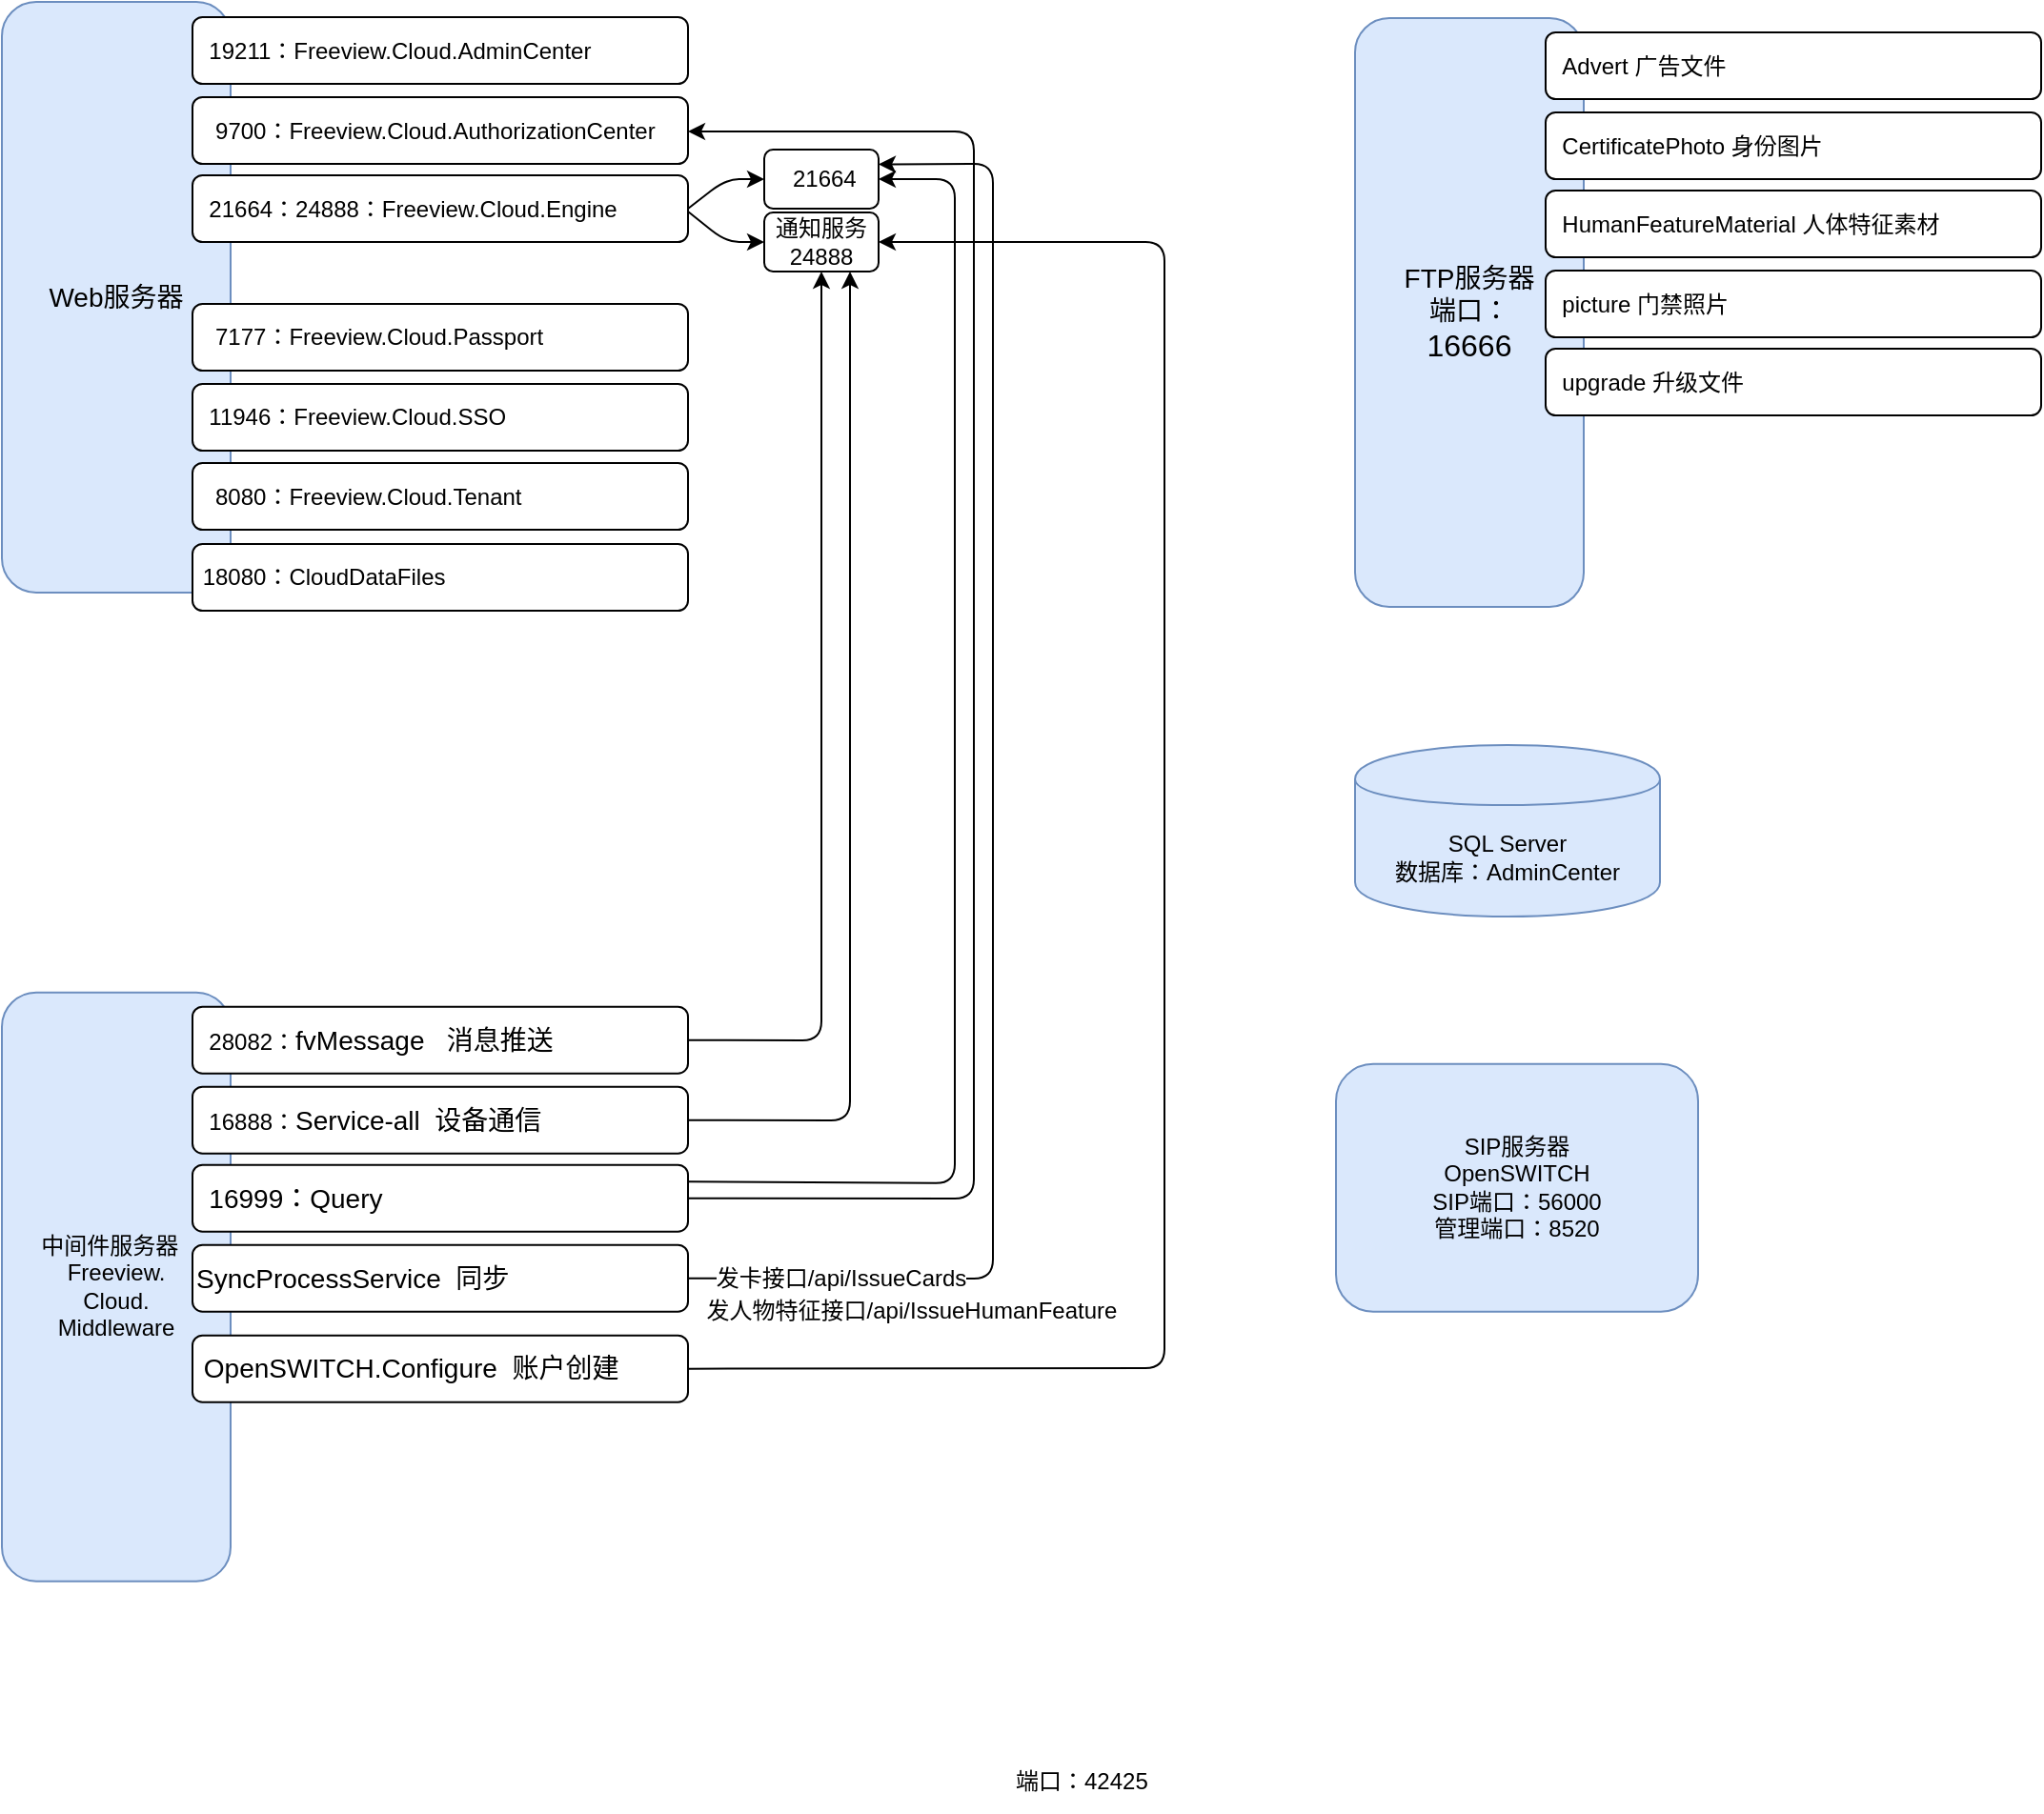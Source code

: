 <mxfile version="10.9.8" type="github"><diagram id="BSf0iuqVg8LMds7inDth" name="Page-1"><mxGraphModel dx="1102" dy="517" grid="1" gridSize="10" guides="1" tooltips="1" connect="1" arrows="1" fold="1" page="1" pageScale="1" pageWidth="827" pageHeight="1169" math="0" shadow="0"><root><mxCell id="0"/><mxCell id="1" parent="0"/><mxCell id="S9xYcaMsWKqly2W5Ag4P-1" value="SQL Server&lt;br&gt;数据库：AdminCenter" style="shape=cylinder;whiteSpace=wrap;html=1;boundedLbl=1;backgroundOutline=1;fillColor=#dae8fc;strokeColor=#6c8ebf;" parent="1" vertex="1"><mxGeometry x="780" y="420" width="160" height="90" as="geometry"/></mxCell><mxCell id="S9xYcaMsWKqly2W5Ag4P-3" value="&lt;span style=&quot;font-size: 10.5pt&quot;&gt;Web服务器&lt;br&gt;&lt;/span&gt;" style="rounded=1;whiteSpace=wrap;html=1;fillColor=#dae8fc;strokeColor=#6c8ebf;" parent="1" vertex="1"><mxGeometry x="70" y="30" width="120" height="310" as="geometry"/></mxCell><mxCell id="S9xYcaMsWKqly2W5Ag4P-4" value="&amp;nbsp;&amp;nbsp;&lt;span lang=&quot;EN-US&quot; style=&quot;font-size: 12px;&quot;&gt;19211：&lt;/span&gt;Freeview.Cloud.AdminCenter" style="rounded=1;whiteSpace=wrap;html=1;align=left;fontSize=12;" parent="1" vertex="1"><mxGeometry x="170" y="38" width="260" height="35" as="geometry"/></mxCell><mxCell id="S9xYcaMsWKqly2W5Ag4P-5" value="&amp;nbsp; &amp;nbsp;&lt;span lang=&quot;EN-US&quot; style=&quot;font-size: 12px&quot;&gt;9700：&lt;/span&gt;Freeview.Cloud.AuthorizationCenter" style="rounded=1;whiteSpace=wrap;html=1;align=left;fontSize=12;" parent="1" vertex="1"><mxGeometry x="170" y="80" width="260" height="35" as="geometry"/></mxCell><mxCell id="S9xYcaMsWKqly2W5Ag4P-6" value="&amp;nbsp;&amp;nbsp;&lt;span lang=&quot;EN-US&quot; style=&quot;font-size: 12px&quot;&gt;21664：24888：&lt;/span&gt;Freeview.Cloud.Engine" style="rounded=1;whiteSpace=wrap;html=1;align=left;fontSize=12;" parent="1" vertex="1"><mxGeometry x="170" y="121" width="260" height="35" as="geometry"/></mxCell><mxCell id="S9xYcaMsWKqly2W5Ag4P-8" value="&amp;nbsp; &amp;nbsp;7177：Freeview.Cloud.Passport" style="rounded=1;whiteSpace=wrap;html=1;align=left;" parent="1" vertex="1"><mxGeometry x="170" y="188.5" width="260" height="35" as="geometry"/></mxCell><mxCell id="S9xYcaMsWKqly2W5Ag4P-9" value="&amp;nbsp;&amp;nbsp;&lt;span lang=&quot;EN-US&quot; style=&quot;font-size: 12px;&quot;&gt;11946：&lt;/span&gt;Freeview.Cloud.SSO" style="rounded=1;whiteSpace=wrap;html=1;align=left;fontSize=12;" parent="1" vertex="1"><mxGeometry x="170" y="230.5" width="260" height="35" as="geometry"/></mxCell><mxCell id="S9xYcaMsWKqly2W5Ag4P-10" value="&amp;nbsp; &amp;nbsp;8080：Freeview.Cloud.Tenant" style="rounded=1;whiteSpace=wrap;html=1;align=left;" parent="1" vertex="1"><mxGeometry x="170" y="272" width="260" height="35" as="geometry"/></mxCell><mxCell id="S9xYcaMsWKqly2W5Ag4P-14" value="&lt;span style=&quot;font-size: 10.5pt&quot;&gt;FTP服务器&lt;br&gt;端口：&lt;br&gt;&lt;/span&gt;&lt;span lang=&quot;EN-US&quot; style=&quot;font-size: 12.0pt&quot;&gt;16666&lt;/span&gt;&lt;span style=&quot;font-size: 10.5pt&quot;&gt;&lt;br&gt;&lt;/span&gt;" style="rounded=1;whiteSpace=wrap;html=1;fillColor=#dae8fc;strokeColor=#6c8ebf;" parent="1" vertex="1"><mxGeometry x="780" y="38.5" width="120" height="309" as="geometry"/></mxCell><mxCell id="S9xYcaMsWKqly2W5Ag4P-15" value="&amp;nbsp;&amp;nbsp;&lt;span style=&quot;white-space: nowrap&quot;&gt;Advert 广告文件&lt;/span&gt;" style="rounded=1;whiteSpace=wrap;html=1;align=left;" parent="1" vertex="1"><mxGeometry x="880" y="46" width="260" height="35" as="geometry"/></mxCell><mxCell id="S9xYcaMsWKqly2W5Ag4P-16" value="&amp;nbsp;&amp;nbsp;&lt;span style=&quot;white-space: nowrap&quot;&gt;CertificatePhoto 身份图片&lt;/span&gt;" style="rounded=1;whiteSpace=wrap;html=1;align=left;" parent="1" vertex="1"><mxGeometry x="880" y="88" width="260" height="35" as="geometry"/></mxCell><mxCell id="S9xYcaMsWKqly2W5Ag4P-17" value="&lt;span style=&quot;white-space: nowrap&quot;&gt;&amp;nbsp; HumanFeatureMaterial 人体特征素材&lt;/span&gt;" style="rounded=1;whiteSpace=wrap;html=1;align=left;" parent="1" vertex="1"><mxGeometry x="880" y="129" width="260" height="35" as="geometry"/></mxCell><mxCell id="S9xYcaMsWKqly2W5Ag4P-18" value="&amp;nbsp;&amp;nbsp;&lt;span style=&quot;white-space: nowrap&quot;&gt;picture 门禁照片&lt;/span&gt;" style="rounded=1;whiteSpace=wrap;html=1;align=left;" parent="1" vertex="1"><mxGeometry x="880" y="171" width="260" height="35" as="geometry"/></mxCell><mxCell id="S9xYcaMsWKqly2W5Ag4P-19" value="&amp;nbsp;&amp;nbsp;&lt;span style=&quot;white-space: nowrap&quot;&gt;upgrade 升级文件&lt;/span&gt;" style="rounded=1;whiteSpace=wrap;html=1;align=left;" parent="1" vertex="1"><mxGeometry x="880" y="212" width="260" height="35" as="geometry"/></mxCell><mxCell id="S9xYcaMsWKqly2W5Ag4P-20" value="SIP服务器&lt;br&gt;OpenSWITCH&lt;br&gt;SIP端口：56000&lt;br&gt;管理端口：8520" style="rounded=1;whiteSpace=wrap;html=1;fontSize=12;align=center;fillColor=#dae8fc;strokeColor=#6c8ebf;" parent="1" vertex="1"><mxGeometry x="770" y="587.333" width="190" height="130" as="geometry"/></mxCell><mxCell id="S9xYcaMsWKqly2W5Ag4P-21" value="&amp;nbsp;18080：CloudDataFiles" style="rounded=1;whiteSpace=wrap;html=1;align=left;" parent="1" vertex="1"><mxGeometry x="170" y="314.5" width="260" height="35" as="geometry"/></mxCell><mxCell id="S9xYcaMsWKqly2W5Ag4P-22" value="中间件服务器&amp;nbsp;&amp;nbsp;&lt;br&gt;Freeview.&lt;br&gt;Cloud.&lt;br&gt;Middleware" style="rounded=1;whiteSpace=wrap;html=1;fillColor=#dae8fc;strokeColor=#6c8ebf;" parent="1" vertex="1"><mxGeometry x="70" y="549.833" width="120" height="309" as="geometry"/></mxCell><mxCell id="S9xYcaMsWKqly2W5Ag4P-23" value="&amp;nbsp; &lt;span style=&quot;white-space: nowrap&quot;&gt;28082：&lt;/span&gt;&lt;span lang=&quot;EN-US&quot; style=&quot;font-size: 10.5pt ; font-family: &amp;#34;calibri&amp;#34; , sans-serif&quot;&gt;fvMessage&amp;nbsp; &amp;nbsp;消息推送&lt;/span&gt;" style="rounded=1;whiteSpace=wrap;html=1;align=left;" parent="1" vertex="1"><mxGeometry x="170" y="557.333" width="260" height="35" as="geometry"/></mxCell><mxCell id="S9xYcaMsWKqly2W5Ag4P-24" value="&amp;nbsp; 16888：&lt;span lang=&quot;EN-US&quot; style=&quot;font-size: 10.5pt ; font-family: &amp;#34;calibri&amp;#34; , sans-serif&quot;&gt;Service-all&amp;nbsp; 设备通信&lt;/span&gt;" style="rounded=1;whiteSpace=wrap;html=1;align=left;fontColor=#000000;" parent="1" vertex="1"><mxGeometry x="170" y="599.333" width="260" height="35" as="geometry"/></mxCell><mxCell id="S9xYcaMsWKqly2W5Ag4P-25" value="&lt;span style=&quot;white-space: nowrap&quot;&gt;&amp;nbsp;&amp;nbsp;&lt;/span&gt;&lt;span lang=&quot;EN-US&quot; style=&quot;font-size: 10.5pt ; font-family: &amp;#34;calibri&amp;#34; , sans-serif&quot;&gt;16999：&lt;/span&gt;&lt;span lang=&quot;EN-US&quot; style=&quot;font-size: 10.5pt ; font-family: &amp;#34;calibri&amp;#34; , sans-serif&quot;&gt;Query&lt;/span&gt;" style="rounded=1;whiteSpace=wrap;html=1;align=left;" parent="1" vertex="1"><mxGeometry x="170" y="640.333" width="260" height="35" as="geometry"/></mxCell><mxCell id="S9xYcaMsWKqly2W5Ag4P-26" value="&lt;span lang=&quot;EN-US&quot; style=&quot;font-size: 10.5pt ; font-family: &amp;#34;calibri&amp;#34; , sans-serif&quot;&gt;SyncProcessService&amp;nbsp; 同步&lt;/span&gt;" style="rounded=1;whiteSpace=wrap;html=1;align=left;" parent="1" vertex="1"><mxGeometry x="170" y="682.333" width="260" height="35" as="geometry"/></mxCell><mxCell id="S9xYcaMsWKqly2W5Ag4P-32" value="&lt;span style=&quot;text-align: left ; white-space: normal&quot;&gt;&amp;nbsp;&lt;/span&gt;&lt;span lang=&quot;EN-US&quot; style=&quot;text-align: left ; white-space: normal&quot;&gt;21664&lt;/span&gt;" style="rounded=1;whiteSpace=wrap;html=1;fontSize=12;fontColor=#000000;align=center;" parent="1" vertex="1"><mxGeometry x="470" y="107.5" width="60" height="31" as="geometry"/></mxCell><mxCell id="S9xYcaMsWKqly2W5Ag4P-33" value="&lt;span style=&quot;text-align: left&quot;&gt;通知服务24888&lt;/span&gt;" style="rounded=1;whiteSpace=wrap;html=1;fontSize=12;fontColor=#000000;align=center;" parent="1" vertex="1"><mxGeometry x="470" y="140.5" width="60" height="31" as="geometry"/></mxCell><mxCell id="S9xYcaMsWKqly2W5Ag4P-37" value="" style="endArrow=classic;html=1;fontSize=12;fontColor=#000000;exitX=1;exitY=0.5;exitDx=0;exitDy=0;entryX=0;entryY=0.5;entryDx=0;entryDy=0;" parent="1" source="S9xYcaMsWKqly2W5Ag4P-6" target="S9xYcaMsWKqly2W5Ag4P-32" edge="1"><mxGeometry width="50" height="50" relative="1" as="geometry"><mxPoint x="420" y="163.5" as="sourcePoint"/><mxPoint x="470" y="113.5" as="targetPoint"/><Array as="points"><mxPoint x="450" y="123"/></Array></mxGeometry></mxCell><mxCell id="S9xYcaMsWKqly2W5Ag4P-39" value="" style="endArrow=classic;html=1;fontSize=12;fontColor=#000000;entryX=0;entryY=0.5;entryDx=0;entryDy=0;" parent="1" target="S9xYcaMsWKqly2W5Ag4P-33" edge="1"><mxGeometry width="50" height="50" relative="1" as="geometry"><mxPoint x="430" y="140" as="sourcePoint"/><mxPoint x="480" y="133" as="targetPoint"/><Array as="points"><mxPoint x="450" y="156"/></Array></mxGeometry></mxCell><mxCell id="S9xYcaMsWKqly2W5Ag4P-40" value="" style="endArrow=classic;html=1;fontSize=12;fontColor=#000000;exitX=1;exitY=0.5;exitDx=0;exitDy=0;entryX=0.5;entryY=1;entryDx=0;entryDy=0;" parent="1" source="S9xYcaMsWKqly2W5Ag4P-23" target="S9xYcaMsWKqly2W5Ag4P-33" edge="1"><mxGeometry width="50" height="50" relative="1" as="geometry"><mxPoint x="475" y="550" as="sourcePoint"/><mxPoint x="525" y="500" as="targetPoint"/><Array as="points"><mxPoint x="500" y="575"/></Array></mxGeometry></mxCell><mxCell id="S9xYcaMsWKqly2W5Ag4P-41" value="" style="endArrow=classic;html=1;fontSize=12;fontColor=#000000;exitX=1;exitY=0.25;exitDx=0;exitDy=0;entryX=1;entryY=0.5;entryDx=0;entryDy=0;" parent="1" source="S9xYcaMsWKqly2W5Ag4P-25" target="S9xYcaMsWKqly2W5Ag4P-32" edge="1"><mxGeometry width="50" height="50" relative="1" as="geometry"><mxPoint x="440" y="585" as="sourcePoint"/><mxPoint x="570" y="130" as="targetPoint"/><Array as="points"><mxPoint x="570" y="650"/><mxPoint x="570" y="123"/></Array></mxGeometry></mxCell><mxCell id="S9xYcaMsWKqly2W5Ag4P-43" value="" style="endArrow=classic;html=1;fontSize=12;fontColor=#000000;exitX=1;exitY=0.5;exitDx=0;exitDy=0;entryX=0.75;entryY=1;entryDx=0;entryDy=0;" parent="1" source="S9xYcaMsWKqly2W5Ag4P-24" target="S9xYcaMsWKqly2W5Ag4P-33" edge="1"><mxGeometry width="50" height="50" relative="1" as="geometry"><mxPoint x="440" y="585" as="sourcePoint"/><mxPoint x="510" y="182" as="targetPoint"/><Array as="points"><mxPoint x="515" y="617"/></Array></mxGeometry></mxCell><mxCell id="S9xYcaMsWKqly2W5Ag4P-44" value="" style="endArrow=classic;html=1;fontSize=12;fontColor=#000000;exitX=1;exitY=0.5;exitDx=0;exitDy=0;" parent="1" source="S9xYcaMsWKqly2W5Ag4P-25" edge="1"><mxGeometry width="50" height="50" relative="1" as="geometry"><mxPoint x="440" y="668" as="sourcePoint"/><mxPoint x="430" y="98" as="targetPoint"/><Array as="points"><mxPoint x="580" y="658"/><mxPoint x="580" y="98"/></Array></mxGeometry></mxCell><mxCell id="S9xYcaMsWKqly2W5Ag4P-45" value="" style="endArrow=classic;html=1;fontSize=12;fontColor=#000000;exitX=1;exitY=0.5;exitDx=0;exitDy=0;entryX=1;entryY=0.25;entryDx=0;entryDy=0;" parent="1" source="S9xYcaMsWKqly2W5Ag4P-26" target="S9xYcaMsWKqly2W5Ag4P-32" edge="1"><mxGeometry width="50" height="50" relative="1" as="geometry"><mxPoint x="440" y="668" as="sourcePoint"/><mxPoint x="440" y="99" as="targetPoint"/><Array as="points"><mxPoint x="590" y="700"/><mxPoint x="590" y="115"/></Array></mxGeometry></mxCell><mxCell id="S9xYcaMsWKqly2W5Ag4P-46" value="发卡接口/api/IssueCards" style="text;html=1;resizable=0;points=[];align=center;verticalAlign=middle;labelBackgroundColor=#ffffff;fontSize=12;fontColor=#000000;" parent="S9xYcaMsWKqly2W5Ag4P-45" vertex="1" connectable="0"><mxGeometry x="-0.874" relative="1" as="geometry"><mxPoint x="29" as="offset"/></mxGeometry></mxCell><mxCell id="S9xYcaMsWKqly2W5Ag4P-47" value="发人物特征接口/api/IssueHumanFeature" style="text;html=1;resizable=0;points=[];align=center;verticalAlign=middle;labelBackgroundColor=#ffffff;fontSize=12;fontColor=#000000;" parent="1" vertex="1" connectable="0"><mxGeometry x="560" y="700" as="geometry"><mxPoint x="-13" y="17" as="offset"/></mxGeometry></mxCell><mxCell id="S9xYcaMsWKqly2W5Ag4P-48" value="" style="endArrow=classic;html=1;fontSize=12;fontColor=#000000;exitX=1;exitY=0.5;exitDx=0;exitDy=0;entryX=1;entryY=0.5;entryDx=0;entryDy=0;" parent="1" source="S9xYcaMsWKqly2W5Ag4P-49" target="S9xYcaMsWKqly2W5Ag4P-33" edge="1"><mxGeometry width="50" height="50" relative="1" as="geometry"><mxPoint x="680" y="650" as="sourcePoint"/><mxPoint x="730" y="600" as="targetPoint"/><Array as="points"><mxPoint x="680" y="747"/><mxPoint x="680" y="156"/></Array></mxGeometry></mxCell><mxCell id="S9xYcaMsWKqly2W5Ag4P-49" value="&lt;span style=&quot;font-size: 10.5pt ; font-family: &amp;#34;calibri&amp;#34; , sans-serif&quot;&gt;&amp;nbsp;&lt;span lang=&quot;EN-US&quot;&gt;OpenSWITCH.Configure&amp;nbsp; 账户创建&lt;/span&gt;&lt;/span&gt;" style="rounded=1;whiteSpace=wrap;html=1;align=left;" parent="1" vertex="1"><mxGeometry x="170" y="729.833" width="260" height="35" as="geometry"/></mxCell><mxCell id="UegmnKLvJR2PjliUQGkA-1" value="端口：42425" style="text;html=1;" vertex="1" parent="1"><mxGeometry x="600" y="950" width="60" height="30" as="geometry"/></mxCell></root></mxGraphModel></diagram><diagram id="A_EB0HkCLxERPScyHvJa" name="Page-2"><mxGraphModel dx="1102" dy="517" grid="1" gridSize="10" guides="1" tooltips="1" connect="1" arrows="1" fold="1" page="1" pageScale="1" pageWidth="827" pageHeight="1169" math="0" shadow="0"><root><mxCell id="gEjAiGqxSi2QcTh4Eld_-0"/><mxCell id="gEjAiGqxSi2QcTh4Eld_-1" parent="gEjAiGqxSi2QcTh4Eld_-0"/><mxCell id="B3oZCN7JnsdQOJllz5OD-0" value="&amp;nbsp;&amp;nbsp;&lt;span lang=&quot;EN-US&quot; style=&quot;font-size: 12px;&quot;&gt;19211：&lt;/span&gt;Freeview.Cloud.AdminCenter" style="rounded=1;whiteSpace=wrap;html=1;align=left;fontSize=12;fillColor=#d5e8d4;strokeColor=#82b366;" vertex="1" parent="gEjAiGqxSi2QcTh4Eld_-1"><mxGeometry x="330" y="100" width="260" height="35" as="geometry"/></mxCell><mxCell id="B3oZCN7JnsdQOJllz5OD-1" value="&amp;nbsp; &amp;nbsp;&lt;span lang=&quot;EN-US&quot; style=&quot;font-size: 12px&quot;&gt;9700：&lt;/span&gt;Freeview.Cloud.AuthorizationCenter" style="rounded=1;whiteSpace=wrap;html=1;align=left;fontSize=12;fillColor=#d80073;strokeColor=#A50040;fontColor=#ffffff;" vertex="1" parent="gEjAiGqxSi2QcTh4Eld_-1"><mxGeometry x="330" y="160" width="260" height="35" as="geometry"/></mxCell><mxCell id="B3oZCN7JnsdQOJllz5OD-2" value="&amp;nbsp;&amp;nbsp;&lt;span lang=&quot;EN-US&quot; style=&quot;font-size: 12px&quot;&gt;21664：&lt;/span&gt;Freeview.Cloud.Engine" style="rounded=1;whiteSpace=wrap;html=1;align=left;fontSize=12;fillColor=#e1d5e7;strokeColor=#9673a6;" vertex="1" parent="gEjAiGqxSi2QcTh4Eld_-1"><mxGeometry x="330" y="210" width="260" height="35" as="geometry"/></mxCell><mxCell id="B3oZCN7JnsdQOJllz5OD-3" value="&amp;nbsp; &amp;nbsp;7177：Freeview.Cloud.Passport" style="rounded=1;whiteSpace=wrap;html=1;align=left;fillColor=#60a917;strokeColor=#2D7600;fontColor=#ffffff;" vertex="1" parent="gEjAiGqxSi2QcTh4Eld_-1"><mxGeometry x="330" y="270" width="260" height="35" as="geometry"/></mxCell><mxCell id="B3oZCN7JnsdQOJllz5OD-5" value="&amp;nbsp; &amp;nbsp;8080：Freeview.Cloud.Tenant" style="rounded=1;whiteSpace=wrap;html=1;align=left;fillColor=#f8cecc;strokeColor=#b85450;" vertex="1" parent="gEjAiGqxSi2QcTh4Eld_-1"><mxGeometry x="10" y="190" width="260" height="35" as="geometry"/></mxCell><mxCell id="B3oZCN7JnsdQOJllz5OD-6" value="" style="endArrow=classic;html=1;entryX=0;entryY=0.5;entryDx=0;entryDy=0;" edge="1" parent="gEjAiGqxSi2QcTh4Eld_-1" target="B3oZCN7JnsdQOJllz5OD-0"><mxGeometry width="50" height="50" relative="1" as="geometry"><mxPoint x="270" y="208" as="sourcePoint"/><mxPoint x="340" y="120" as="targetPoint"/></mxGeometry></mxCell><mxCell id="B3oZCN7JnsdQOJllz5OD-7" value="" style="endArrow=classic;html=1;entryX=0;entryY=0.5;entryDx=0;entryDy=0;" edge="1" parent="gEjAiGqxSi2QcTh4Eld_-1" target="B3oZCN7JnsdQOJllz5OD-1"><mxGeometry width="50" height="50" relative="1" as="geometry"><mxPoint x="270" y="208" as="sourcePoint"/><mxPoint x="320" y="210" as="targetPoint"/></mxGeometry></mxCell><mxCell id="B3oZCN7JnsdQOJllz5OD-8" value="" style="endArrow=classic;html=1;entryX=0;entryY=0.5;entryDx=0;entryDy=0;exitX=1;exitY=0.5;exitDx=0;exitDy=0;" edge="1" parent="gEjAiGqxSi2QcTh4Eld_-1" source="B3oZCN7JnsdQOJllz5OD-5" target="B3oZCN7JnsdQOJllz5OD-2"><mxGeometry width="50" height="50" relative="1" as="geometry"><mxPoint x="270" y="200" as="sourcePoint"/><mxPoint x="340" y="188" as="targetPoint"/></mxGeometry></mxCell><mxCell id="B3oZCN7JnsdQOJllz5OD-9" value="" style="endArrow=classic;html=1;exitX=1;exitY=0.5;exitDx=0;exitDy=0;entryX=0;entryY=0.25;entryDx=0;entryDy=0;" edge="1" parent="gEjAiGqxSi2QcTh4Eld_-1" source="B3oZCN7JnsdQOJllz5OD-5" target="B3oZCN7JnsdQOJllz5OD-3"><mxGeometry width="50" height="50" relative="1" as="geometry"><mxPoint x="290" y="219" as="sourcePoint"/><mxPoint x="350" y="198" as="targetPoint"/></mxGeometry></mxCell><mxCell id="B3oZCN7JnsdQOJllz5OD-11" value="&amp;nbsp; 1&lt;span lang=&quot;EN-US&quot; style=&quot;font-size: 12px&quot;&gt;1946：&lt;/span&gt;Freeview.Cloud.SSO" style="rounded=1;whiteSpace=wrap;html=1;align=left;fontSize=12;fillColor=#fff2cc;strokeColor=#d6b656;" vertex="1" parent="gEjAiGqxSi2QcTh4Eld_-1"><mxGeometry x="650" y="7.5" width="260" height="35" as="geometry"/></mxCell><mxCell id="B3oZCN7JnsdQOJllz5OD-12" value="&amp;nbsp; &amp;nbsp;&lt;span lang=&quot;EN-US&quot; style=&quot;font-size: 12px&quot;&gt;9700：&lt;/span&gt;Freeview.Cloud.AuthorizationCenter" style="rounded=1;whiteSpace=wrap;html=1;align=left;fontSize=12;fillColor=#d80073;strokeColor=#A50040;fontColor=#ffffff;" vertex="1" parent="gEjAiGqxSi2QcTh4Eld_-1"><mxGeometry x="650" y="67.5" width="260" height="35" as="geometry"/></mxCell><mxCell id="B3oZCN7JnsdQOJllz5OD-13" value="&amp;nbsp;&amp;nbsp;&lt;span lang=&quot;EN-US&quot; style=&quot;font-size: 12px&quot;&gt;21664：&lt;/span&gt;Freeview.Cloud.Engine" style="rounded=1;whiteSpace=wrap;html=1;align=left;fontSize=12;fillColor=#e1d5e7;strokeColor=#9673a6;" vertex="1" parent="gEjAiGqxSi2QcTh4Eld_-1"><mxGeometry x="650" y="117.5" width="260" height="35" as="geometry"/></mxCell><mxCell id="B3oZCN7JnsdQOJllz5OD-14" value="&amp;nbsp; &amp;nbsp;7177：Freeview.Cloud.Passport" style="rounded=1;whiteSpace=wrap;html=1;align=left;fillColor=#60a917;strokeColor=#2D7600;fontColor=#ffffff;" vertex="1" parent="gEjAiGqxSi2QcTh4Eld_-1"><mxGeometry x="650" y="177.5" width="260" height="35" as="geometry"/></mxCell><mxCell id="B3oZCN7JnsdQOJllz5OD-15" value="" style="endArrow=classic;html=1;entryX=0;entryY=0.5;entryDx=0;entryDy=0;" edge="1" parent="gEjAiGqxSi2QcTh4Eld_-1" target="B3oZCN7JnsdQOJllz5OD-11"><mxGeometry width="50" height="50" relative="1" as="geometry"><mxPoint x="590" y="115.5" as="sourcePoint"/><mxPoint x="660" y="27.5" as="targetPoint"/></mxGeometry></mxCell><mxCell id="B3oZCN7JnsdQOJllz5OD-16" value="" style="endArrow=classic;html=1;entryX=0;entryY=0.5;entryDx=0;entryDy=0;" edge="1" parent="gEjAiGqxSi2QcTh4Eld_-1" target="B3oZCN7JnsdQOJllz5OD-12"><mxGeometry width="50" height="50" relative="1" as="geometry"><mxPoint x="590" y="115.5" as="sourcePoint"/><mxPoint x="640" y="117.5" as="targetPoint"/></mxGeometry></mxCell><mxCell id="B3oZCN7JnsdQOJllz5OD-17" value="" style="endArrow=classic;html=1;entryX=0;entryY=0.5;entryDx=0;entryDy=0;exitX=1;exitY=0.5;exitDx=0;exitDy=0;" edge="1" parent="gEjAiGqxSi2QcTh4Eld_-1" target="B3oZCN7JnsdQOJllz5OD-13"><mxGeometry width="50" height="50" relative="1" as="geometry"><mxPoint x="590" y="115.5" as="sourcePoint"/><mxPoint x="660" y="95.5" as="targetPoint"/></mxGeometry></mxCell><mxCell id="B3oZCN7JnsdQOJllz5OD-18" value="" style="endArrow=classic;html=1;exitX=1;exitY=0.5;exitDx=0;exitDy=0;entryX=0;entryY=0.25;entryDx=0;entryDy=0;" edge="1" parent="gEjAiGqxSi2QcTh4Eld_-1" target="B3oZCN7JnsdQOJllz5OD-14"><mxGeometry width="50" height="50" relative="1" as="geometry"><mxPoint x="590" y="115.5" as="sourcePoint"/><mxPoint x="670" y="105.5" as="targetPoint"/></mxGeometry></mxCell><mxCell id="CkaoWed-ljoIHeUn4r7F-0" value="&amp;nbsp; &amp;nbsp;7177：Freeview.Cloud.Passport" style="rounded=1;whiteSpace=wrap;html=1;align=left;fillColor=#60a917;strokeColor=#2D7600;fontColor=#ffffff;" vertex="1" parent="gEjAiGqxSi2QcTh4Eld_-1"><mxGeometry x="980" y="7.5" width="260" height="35" as="geometry"/></mxCell><mxCell id="CkaoWed-ljoIHeUn4r7F-1" value="" style="endArrow=classic;html=1;entryX=0;entryY=0.5;entryDx=0;entryDy=0;exitX=1;exitY=0.5;exitDx=0;exitDy=0;" edge="1" parent="gEjAiGqxSi2QcTh4Eld_-1" source="B3oZCN7JnsdQOJllz5OD-11" target="CkaoWed-ljoIHeUn4r7F-0"><mxGeometry width="50" height="50" relative="1" as="geometry"><mxPoint x="910" y="70" as="sourcePoint"/><mxPoint x="960" y="20" as="targetPoint"/></mxGeometry></mxCell><mxCell id="CkaoWed-ljoIHeUn4r7F-2" value="&amp;nbsp; &amp;nbsp;&lt;span lang=&quot;EN-US&quot; style=&quot;font-size: 12px&quot;&gt;9700：&lt;/span&gt;Freeview.Cloud.AuthorizationCenter" style="rounded=1;whiteSpace=wrap;html=1;align=left;fontSize=12;fillColor=#d80073;strokeColor=#A50040;fontColor=#ffffff;" vertex="1" parent="gEjAiGqxSi2QcTh4Eld_-1"><mxGeometry x="650" y="270" width="260" height="35" as="geometry"/></mxCell><mxCell id="CkaoWed-ljoIHeUn4r7F-3" value="" style="endArrow=classic;html=1;" edge="1" parent="gEjAiGqxSi2QcTh4Eld_-1" target="CkaoWed-ljoIHeUn4r7F-2"><mxGeometry width="50" height="50" relative="1" as="geometry"><mxPoint x="590" y="288" as="sourcePoint"/><mxPoint x="960" y="200" as="targetPoint"/></mxGeometry></mxCell></root></mxGraphModel></diagram><diagram id="UPUJX4rgoL1_6pmr9v5_" name="Page-3"><mxGraphModel dx="1102" dy="1686" grid="1" gridSize="10" guides="1" tooltips="1" connect="1" arrows="1" fold="1" page="1" pageScale="1" pageWidth="827" pageHeight="1169" math="0" shadow="0"><root><mxCell id="_e7YclTfeJfURyBYxTHw-0"/><mxCell id="_e7YclTfeJfURyBYxTHw-1" parent="_e7YclTfeJfURyBYxTHw-0"/><mxCell id="_e7YclTfeJfURyBYxTHw-2" value="开始" style="strokeWidth=2;html=1;shape=mxgraph.flowchart.start_1;whiteSpace=wrap;" vertex="1" parent="_e7YclTfeJfURyBYxTHw-1"><mxGeometry x="230" y="-30" width="100" height="60" as="geometry"/></mxCell><mxCell id="_e7YclTfeJfURyBYxTHw-3" value="创建小区" style="rounded=1;whiteSpace=wrap;html=1;absoluteArcSize=1;arcSize=14;strokeWidth=2;" vertex="1" parent="_e7YclTfeJfURyBYxTHw-1"><mxGeometry x="230" y="160" width="100" height="50" as="geometry"/></mxCell><mxCell id="_e7YclTfeJfURyBYxTHw-4" value="创建单元" style="rounded=1;whiteSpace=wrap;html=1;absoluteArcSize=1;arcSize=14;strokeWidth=2;" vertex="1" parent="_e7YclTfeJfURyBYxTHw-1"><mxGeometry x="230" y="250" width="100" height="50" as="geometry"/></mxCell><mxCell id="_e7YclTfeJfURyBYxTHw-5" value="设备注册" style="rounded=1;whiteSpace=wrap;html=1;absoluteArcSize=1;arcSize=14;strokeWidth=2;" vertex="1" parent="_e7YclTfeJfURyBYxTHw-1"><mxGeometry x="230" y="340" width="100" height="50" as="geometry"/></mxCell><mxCell id="_e7YclTfeJfURyBYxTHw-6" value="创建租户" style="rounded=1;whiteSpace=wrap;html=1;absoluteArcSize=1;arcSize=14;strokeWidth=2;" vertex="1" parent="_e7YclTfeJfURyBYxTHw-1"><mxGeometry x="230" y="75" width="100" height="50" as="geometry"/></mxCell><mxCell id="_e7YclTfeJfURyBYxTHw-7" value="发卡" style="rounded=1;whiteSpace=wrap;html=1;absoluteArcSize=1;arcSize=14;strokeWidth=2;" vertex="1" parent="_e7YclTfeJfURyBYxTHw-1"><mxGeometry x="230" y="430" width="100" height="50" as="geometry"/></mxCell><mxCell id="_e7YclTfeJfURyBYxTHw-8" value="住户注册" style="rounded=1;whiteSpace=wrap;html=1;absoluteArcSize=1;arcSize=14;strokeWidth=2;" vertex="1" parent="_e7YclTfeJfURyBYxTHw-1"><mxGeometry x="560" y="160" width="100" height="50" as="geometry"/></mxCell><mxCell id="_e7YclTfeJfURyBYxTHw-9" value="绑定房间" style="rounded=1;whiteSpace=wrap;html=1;absoluteArcSize=1;arcSize=14;strokeWidth=2;" vertex="1" parent="_e7YclTfeJfURyBYxTHw-1"><mxGeometry x="560" y="250" width="100" height="50" as="geometry"/></mxCell><mxCell id="_e7YclTfeJfURyBYxTHw-10" value="视频对讲" style="rounded=1;whiteSpace=wrap;html=1;absoluteArcSize=1;arcSize=14;strokeWidth=2;" vertex="1" parent="_e7YclTfeJfURyBYxTHw-1"><mxGeometry x="560" y="340" width="100" height="50" as="geometry"/></mxCell><mxCell id="_e7YclTfeJfURyBYxTHw-11" value="远程开门" style="rounded=1;whiteSpace=wrap;html=1;absoluteArcSize=1;arcSize=14;strokeWidth=2;" vertex="1" parent="_e7YclTfeJfURyBYxTHw-1"><mxGeometry x="560" y="430" width="100" height="50" as="geometry"/></mxCell><mxCell id="_e7YclTfeJfURyBYxTHw-12" value="" style="endArrow=classic;html=1;exitX=0.5;exitY=1;exitDx=0;exitDy=0;exitPerimeter=0;entryX=0.5;entryY=0;entryDx=0;entryDy=0;" edge="1" parent="_e7YclTfeJfURyBYxTHw-1" source="_e7YclTfeJfURyBYxTHw-2" target="_e7YclTfeJfURyBYxTHw-6"><mxGeometry width="50" height="50" relative="1" as="geometry"><mxPoint x="270" y="80" as="sourcePoint"/><mxPoint x="320" y="30" as="targetPoint"/></mxGeometry></mxCell><mxCell id="_e7YclTfeJfURyBYxTHw-13" value="" style="endArrow=classic;html=1;exitX=0.5;exitY=1;exitDx=0;exitDy=0;" edge="1" parent="_e7YclTfeJfURyBYxTHw-1" source="_e7YclTfeJfURyBYxTHw-6" target="_e7YclTfeJfURyBYxTHw-3"><mxGeometry width="50" height="50" relative="1" as="geometry"><mxPoint x="290" y="40" as="sourcePoint"/><mxPoint x="290" y="85" as="targetPoint"/></mxGeometry></mxCell><mxCell id="_e7YclTfeJfURyBYxTHw-14" value="" style="endArrow=classic;html=1;exitX=0.5;exitY=1;exitDx=0;exitDy=0;exitPerimeter=0;entryX=0.5;entryY=0;entryDx=0;entryDy=0;" edge="1" parent="_e7YclTfeJfURyBYxTHw-1"><mxGeometry width="50" height="50" relative="1" as="geometry"><mxPoint x="279" y="205" as="sourcePoint"/><mxPoint x="279" y="250" as="targetPoint"/></mxGeometry></mxCell><mxCell id="_e7YclTfeJfURyBYxTHw-15" value="" style="endArrow=classic;html=1;exitX=0.5;exitY=1;exitDx=0;exitDy=0;exitPerimeter=0;entryX=0.5;entryY=0;entryDx=0;entryDy=0;" edge="1" parent="_e7YclTfeJfURyBYxTHw-1"><mxGeometry width="50" height="50" relative="1" as="geometry"><mxPoint x="279" y="300" as="sourcePoint"/><mxPoint x="279" y="345" as="targetPoint"/></mxGeometry></mxCell><mxCell id="_e7YclTfeJfURyBYxTHw-16" value="" style="endArrow=classic;html=1;exitX=0.5;exitY=1;exitDx=0;exitDy=0;exitPerimeter=0;entryX=0.5;entryY=0;entryDx=0;entryDy=0;" edge="1" parent="_e7YclTfeJfURyBYxTHw-1"><mxGeometry width="50" height="50" relative="1" as="geometry"><mxPoint x="279" y="385" as="sourcePoint"/><mxPoint x="279" y="430" as="targetPoint"/></mxGeometry></mxCell><mxCell id="_e7YclTfeJfURyBYxTHw-19" value="" style="endArrow=classic;html=1;exitX=0.5;exitY=1;exitDx=0;exitDy=0;exitPerimeter=0;entryX=0.5;entryY=0;entryDx=0;entryDy=0;" edge="1" parent="_e7YclTfeJfURyBYxTHw-1"><mxGeometry width="50" height="50" relative="1" as="geometry"><mxPoint x="609" y="205" as="sourcePoint"/><mxPoint x="609" y="250" as="targetPoint"/></mxGeometry></mxCell><mxCell id="_e7YclTfeJfURyBYxTHw-20" value="" style="endArrow=classic;html=1;exitX=0.5;exitY=1;exitDx=0;exitDy=0;exitPerimeter=0;entryX=0.5;entryY=0;entryDx=0;entryDy=0;" edge="1" parent="_e7YclTfeJfURyBYxTHw-1"><mxGeometry width="50" height="50" relative="1" as="geometry"><mxPoint x="609" y="297.5" as="sourcePoint"/><mxPoint x="609" y="342.5" as="targetPoint"/></mxGeometry></mxCell><mxCell id="_e7YclTfeJfURyBYxTHw-21" value="" style="endArrow=classic;html=1;exitX=0.5;exitY=1;exitDx=0;exitDy=0;exitPerimeter=0;entryX=0.5;entryY=0;entryDx=0;entryDy=0;" edge="1" parent="_e7YclTfeJfURyBYxTHw-1"><mxGeometry width="50" height="50" relative="1" as="geometry"><mxPoint x="610" y="390" as="sourcePoint"/><mxPoint x="610" y="435" as="targetPoint"/></mxGeometry></mxCell></root></mxGraphModel></diagram></mxfile>